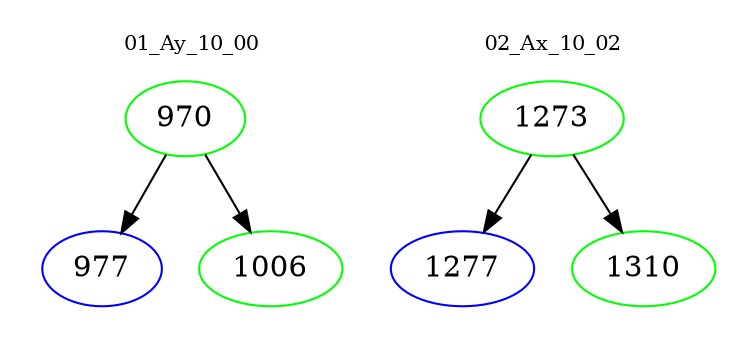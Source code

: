 digraph{
subgraph cluster_0 {
color = white
label = "01_Ay_10_00";
fontsize=10;
T0_970 [label="970", color="green"]
T0_970 -> T0_977 [color="black"]
T0_977 [label="977", color="blue"]
T0_970 -> T0_1006 [color="black"]
T0_1006 [label="1006", color="green"]
}
subgraph cluster_1 {
color = white
label = "02_Ax_10_02";
fontsize=10;
T1_1273 [label="1273", color="green"]
T1_1273 -> T1_1277 [color="black"]
T1_1277 [label="1277", color="blue"]
T1_1273 -> T1_1310 [color="black"]
T1_1310 [label="1310", color="green"]
}
}
